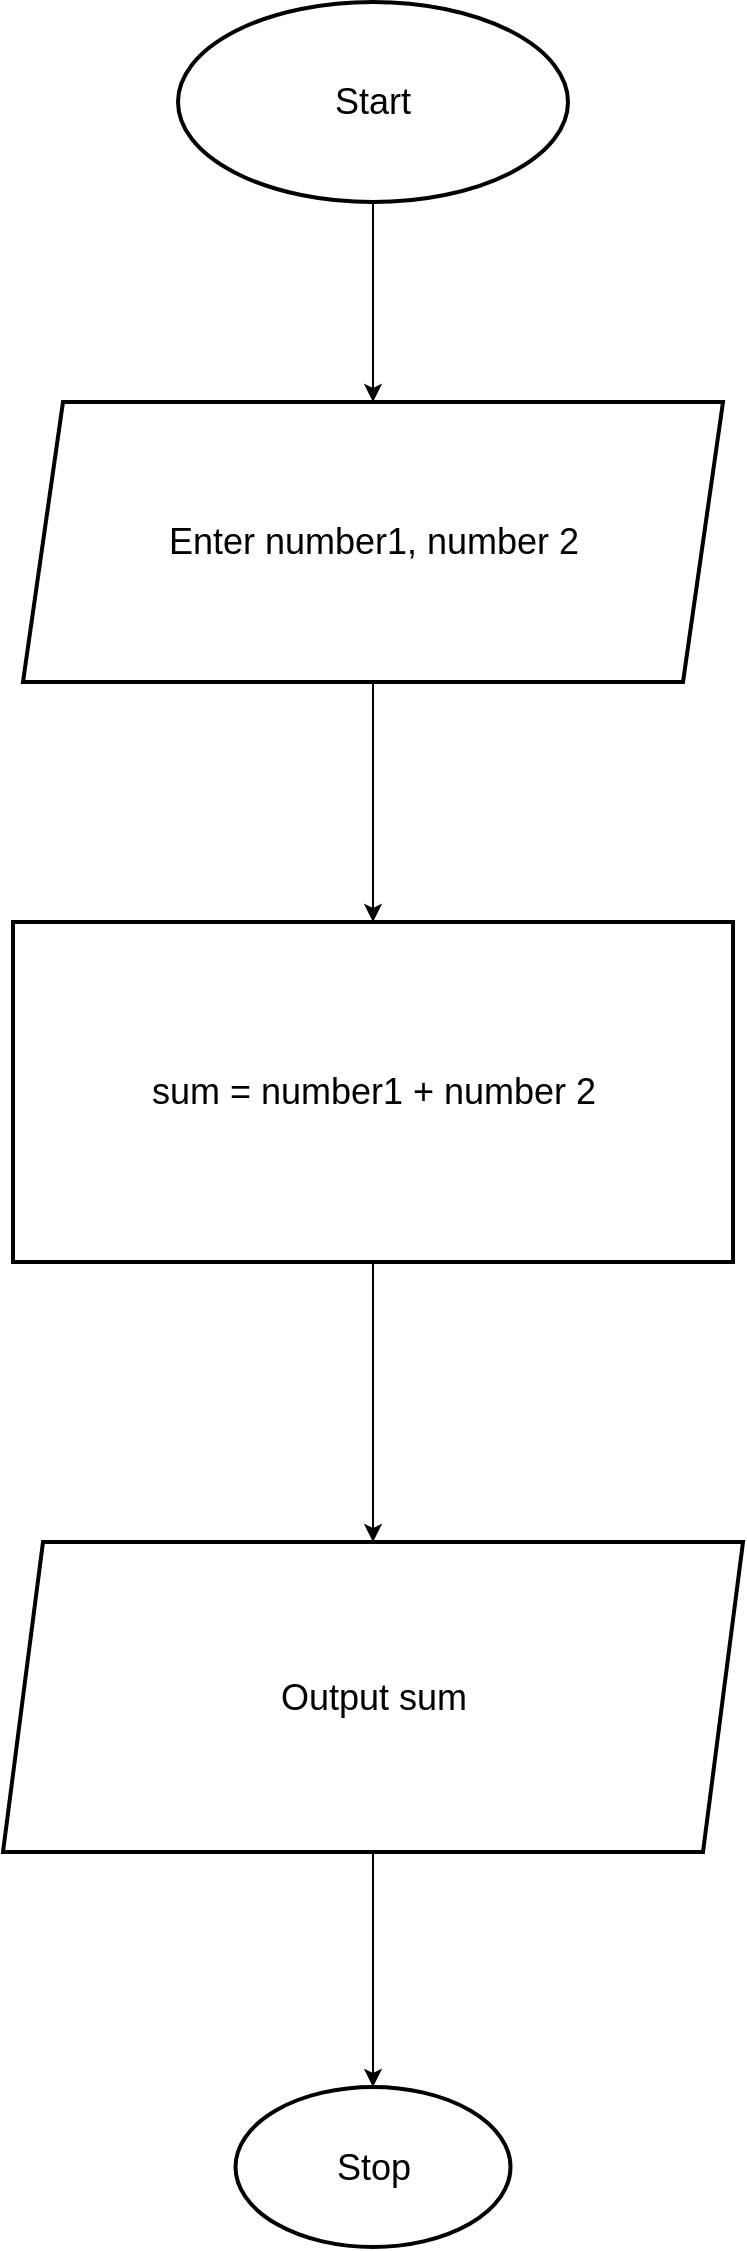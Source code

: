 <mxfile version="22.1.16" type="device">
  <diagram name="Page-1" id="BkD6KCw2Wf4b2zmkbOGA">
    <mxGraphModel dx="1022" dy="640" grid="1" gridSize="10" guides="1" tooltips="1" connect="1" arrows="1" fold="1" page="1" pageScale="1" pageWidth="850" pageHeight="1100" math="0" shadow="0">
      <root>
        <mxCell id="0" />
        <mxCell id="1" parent="0" />
        <mxCell id="Q2nwv0zUKFHxlfl4ZdvR-3" value="" style="edgeStyle=orthogonalEdgeStyle;rounded=0;orthogonalLoop=1;jettySize=auto;html=1;" edge="1" parent="1" source="Q2nwv0zUKFHxlfl4ZdvR-1" target="Q2nwv0zUKFHxlfl4ZdvR-2">
          <mxGeometry relative="1" as="geometry" />
        </mxCell>
        <mxCell id="Q2nwv0zUKFHxlfl4ZdvR-1" value="&lt;font style=&quot;font-size: 18px;&quot;&gt;Start&lt;/font&gt;" style="strokeWidth=2;html=1;shape=mxgraph.flowchart.start_2;whiteSpace=wrap;" vertex="1" parent="1">
          <mxGeometry x="375" y="120" width="195" height="100" as="geometry" />
        </mxCell>
        <mxCell id="Q2nwv0zUKFHxlfl4ZdvR-5" value="" style="edgeStyle=orthogonalEdgeStyle;rounded=0;orthogonalLoop=1;jettySize=auto;html=1;" edge="1" parent="1" source="Q2nwv0zUKFHxlfl4ZdvR-2" target="Q2nwv0zUKFHxlfl4ZdvR-4">
          <mxGeometry relative="1" as="geometry" />
        </mxCell>
        <mxCell id="Q2nwv0zUKFHxlfl4ZdvR-2" value="&lt;font style=&quot;font-size: 18px;&quot;&gt;Enter number1, number 2&lt;/font&gt;" style="shape=parallelogram;perimeter=parallelogramPerimeter;whiteSpace=wrap;html=1;fixedSize=1;strokeWidth=2;" vertex="1" parent="1">
          <mxGeometry x="297.5" y="320" width="350" height="140" as="geometry" />
        </mxCell>
        <mxCell id="Q2nwv0zUKFHxlfl4ZdvR-7" value="" style="edgeStyle=orthogonalEdgeStyle;rounded=0;orthogonalLoop=1;jettySize=auto;html=1;" edge="1" parent="1" source="Q2nwv0zUKFHxlfl4ZdvR-4" target="Q2nwv0zUKFHxlfl4ZdvR-6">
          <mxGeometry relative="1" as="geometry" />
        </mxCell>
        <mxCell id="Q2nwv0zUKFHxlfl4ZdvR-4" value="&lt;font style=&quot;font-size: 18px;&quot;&gt;sum = number1 + number 2&lt;/font&gt;" style="whiteSpace=wrap;html=1;strokeWidth=2;" vertex="1" parent="1">
          <mxGeometry x="292.5" y="580" width="360" height="170" as="geometry" />
        </mxCell>
        <mxCell id="Q2nwv0zUKFHxlfl4ZdvR-9" value="" style="edgeStyle=orthogonalEdgeStyle;rounded=0;orthogonalLoop=1;jettySize=auto;html=1;" edge="1" parent="1" source="Q2nwv0zUKFHxlfl4ZdvR-6" target="Q2nwv0zUKFHxlfl4ZdvR-8">
          <mxGeometry relative="1" as="geometry" />
        </mxCell>
        <mxCell id="Q2nwv0zUKFHxlfl4ZdvR-6" value="&lt;font style=&quot;font-size: 18px;&quot;&gt;Output sum&lt;/font&gt;" style="shape=parallelogram;perimeter=parallelogramPerimeter;whiteSpace=wrap;html=1;fixedSize=1;strokeWidth=2;" vertex="1" parent="1">
          <mxGeometry x="287.5" y="890" width="370" height="155" as="geometry" />
        </mxCell>
        <mxCell id="Q2nwv0zUKFHxlfl4ZdvR-8" value="&lt;font style=&quot;font-size: 18px;&quot;&gt;Stop&lt;/font&gt;" style="ellipse;whiteSpace=wrap;html=1;strokeWidth=2;" vertex="1" parent="1">
          <mxGeometry x="403.75" y="1162.5" width="137.5" height="80" as="geometry" />
        </mxCell>
      </root>
    </mxGraphModel>
  </diagram>
</mxfile>
